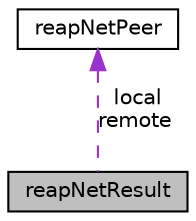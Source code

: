digraph "reapNetResult"
{
 // LATEX_PDF_SIZE
  edge [fontname="Helvetica",fontsize="10",labelfontname="Helvetica",labelfontsize="10"];
  node [fontname="Helvetica",fontsize="10",shape=record];
  Node1 [label="reapNetResult",height=0.2,width=0.4,color="black", fillcolor="grey75", style="filled", fontcolor="black",tooltip="Result generated by a reapNetIterator."];
  Node2 -> Node1 [dir="back",color="darkorchid3",fontsize="10",style="dashed",label=" local\nremote" ,fontname="Helvetica"];
  Node2 [label="reapNetPeer",height=0.2,width=0.4,color="black", fillcolor="white", style="filled",URL="$structreapNetPeer.html",tooltip="Identity of a peer for a TCP/UDP socket."];
}
